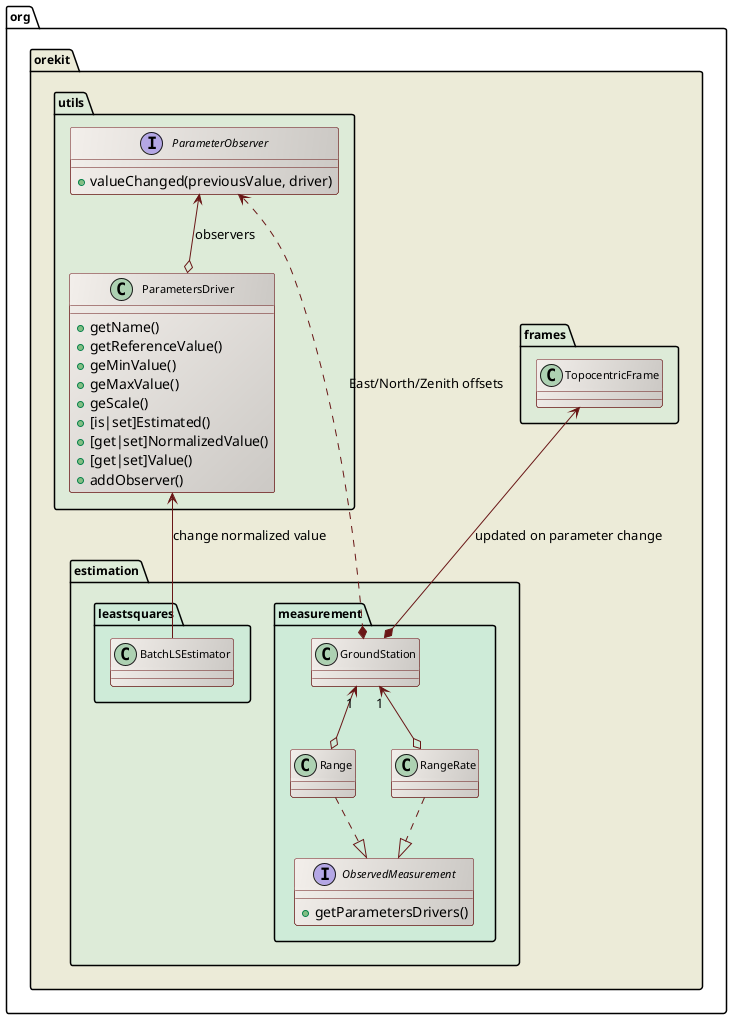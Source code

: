 ' Copyright 2002-2016 CS Systèmes d'Information
' Licensed to CS Systèmes d'Information (CS) under one or more
' contributor license agreements.  See the NOTICE file distributed with
' this work for additional information regarding copyright ownership.
' CS licenses this file to You under the Apache License, Version 2.0
' (the "License"); you may not use this file except in compliance with
' the License.  You may obtain a copy of the License at
'
'   http://www.apache.org/licenses/LICENSE-2.0
'
' Unless required by applicable law or agreed to in writing, software
' distributed under the License is distributed on an "AS IS" BASIS,
' WITHOUT WARRANTIES OR CONDITIONS OF ANY KIND, either express or implied.
' See the License for the specific language governing permissions and
' limitations under the License.
 
@startuml

  skinparam svek                  true
  skinparam ClassBackgroundColor  #F3EFEB/CCC9C5
  skinparam ClassArrowColor       #691616
  skinparam ClassBorderColor      #691616
  skinparam NoteBackgroundColor   #F3EFEB
  skinparam NoteBorderColor       #691616
  skinparam NoteFontColor         #691616
  skinparam ClassFontSize         11
  skinparam PackageFontSize       12

  package org.orekit #ECEBD8 {

    package frames #DDEBD8 {
      class TopocentricFrame
    }

    package utils #DDEBD8 {
      interface ParameterObserver {
        +valueChanged(previousValue, driver)
      }
      class ParametersDriver {
        +getName()
        +getReferenceValue()
        +geMinValue()
        +geMaxValue()
        +geScale()
        +[is|set]Estimated()
        +[get|set]NormalizedValue()
        +[get|set]Value()
        +addObserver()
      }
      ParameterObserver <--o ParametersDriver : observers
    }

    package estimation #DDEBD8 {

      package leastsquares #CEEBD8 { 
        class BatchLSEstimator
      }

      ParametersDriver <-- BatchLSEstimator : change normalized value
      package measurement #CEEBD8 {
        interface ObservedMeasurement {
          +getParametersDrivers()
        }
        class GroundStation
        Range     ..|> ObservedMeasurement
        RangeRate ..|> ObservedMeasurement
        GroundStation "1" <--o Range
        GroundStation "1" <--o RangeRate
        ParameterObserver <..* GroundStation : East/North/Zenith offsets
        TopocentricFrame <--* GroundStation : updated on parameter change
       }

    }

  }


@enduml
